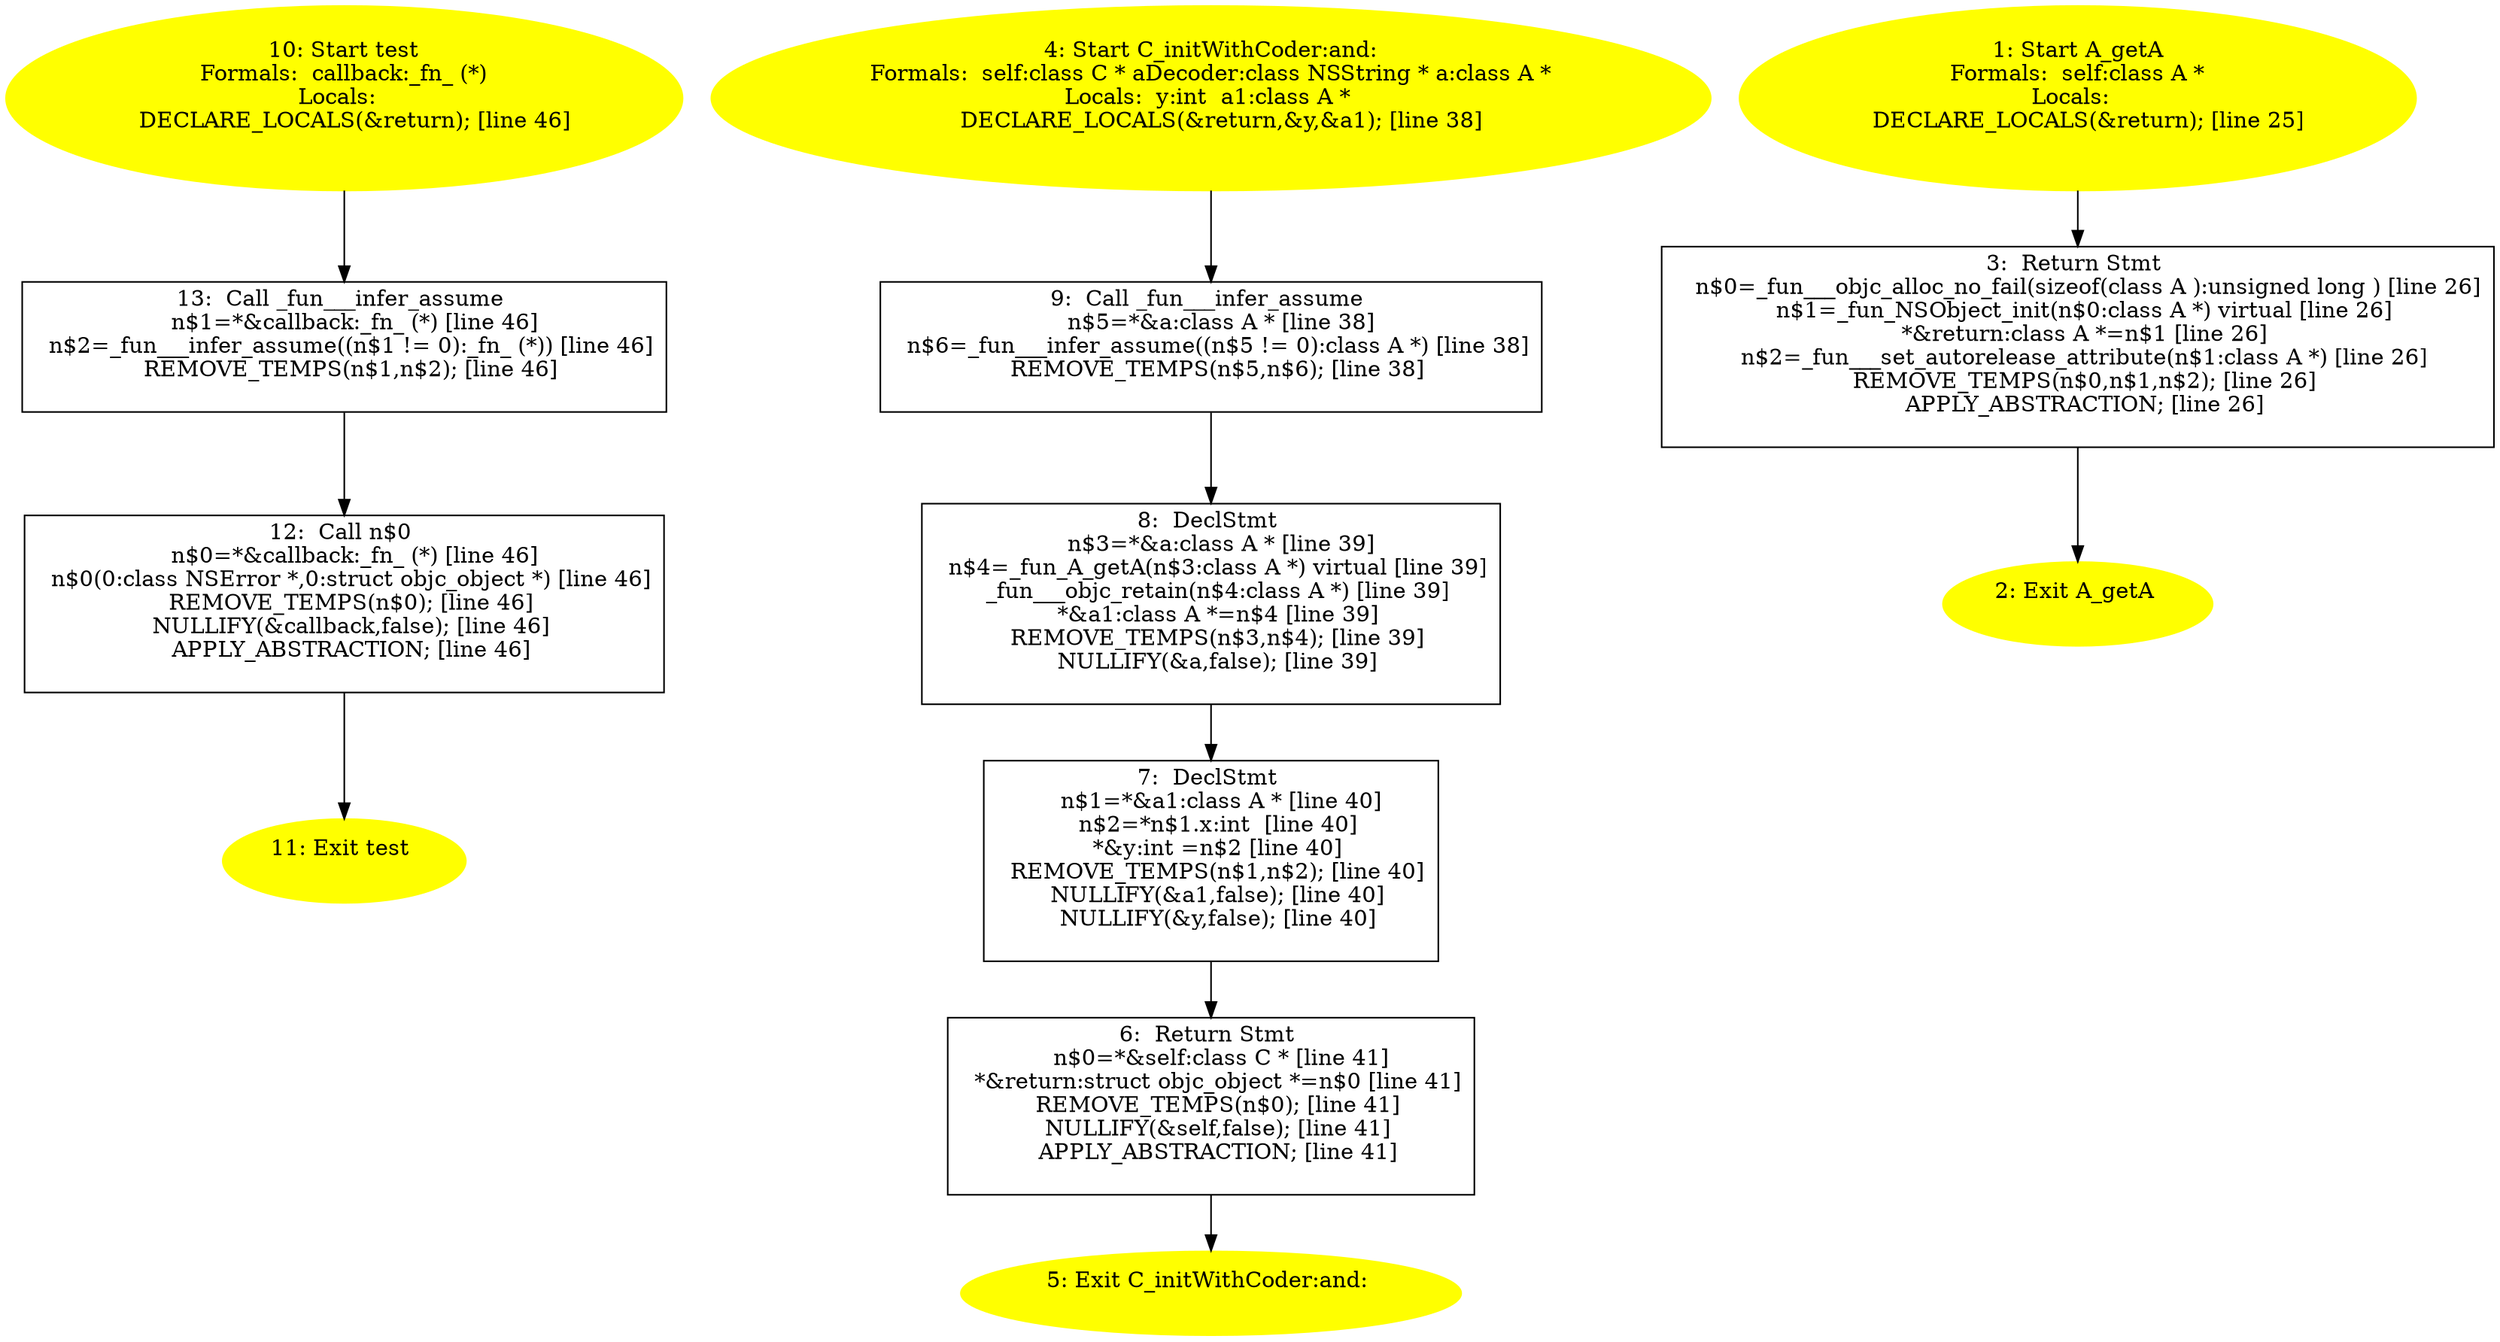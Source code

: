 digraph iCFG {
13 [label="13:  Call _fun___infer_assume \n   n$1=*&callback:_fn_ (*) [line 46]\n  n$2=_fun___infer_assume((n$1 != 0):_fn_ (*)) [line 46]\n  REMOVE_TEMPS(n$1,n$2); [line 46]\n " shape="box"]
	

	 13 -> 12 ;
12 [label="12:  Call n$0 \n   n$0=*&callback:_fn_ (*) [line 46]\n  n$0(0:class NSError *,0:struct objc_object *) [line 46]\n  REMOVE_TEMPS(n$0); [line 46]\n  NULLIFY(&callback,false); [line 46]\n  APPLY_ABSTRACTION; [line 46]\n " shape="box"]
	

	 12 -> 11 ;
11 [label="11: Exit test \n  " color=yellow style=filled]
	

10 [label="10: Start test\nFormals:  callback:_fn_ (*)\nLocals:  \n   DECLARE_LOCALS(&return); [line 46]\n " color=yellow style=filled]
	

	 10 -> 13 ;
9 [label="9:  Call _fun___infer_assume \n   n$5=*&a:class A * [line 38]\n  n$6=_fun___infer_assume((n$5 != 0):class A *) [line 38]\n  REMOVE_TEMPS(n$5,n$6); [line 38]\n " shape="box"]
	

	 9 -> 8 ;
8 [label="8:  DeclStmt \n   n$3=*&a:class A * [line 39]\n  n$4=_fun_A_getA(n$3:class A *) virtual [line 39]\n  _fun___objc_retain(n$4:class A *) [line 39]\n  *&a1:class A *=n$4 [line 39]\n  REMOVE_TEMPS(n$3,n$4); [line 39]\n  NULLIFY(&a,false); [line 39]\n " shape="box"]
	

	 8 -> 7 ;
7 [label="7:  DeclStmt \n   n$1=*&a1:class A * [line 40]\n  n$2=*n$1.x:int  [line 40]\n  *&y:int =n$2 [line 40]\n  REMOVE_TEMPS(n$1,n$2); [line 40]\n  NULLIFY(&a1,false); [line 40]\n  NULLIFY(&y,false); [line 40]\n " shape="box"]
	

	 7 -> 6 ;
6 [label="6:  Return Stmt \n   n$0=*&self:class C * [line 41]\n  *&return:struct objc_object *=n$0 [line 41]\n  REMOVE_TEMPS(n$0); [line 41]\n  NULLIFY(&self,false); [line 41]\n  APPLY_ABSTRACTION; [line 41]\n " shape="box"]
	

	 6 -> 5 ;
5 [label="5: Exit C_initWithCoder:and: \n  " color=yellow style=filled]
	

4 [label="4: Start C_initWithCoder:and:\nFormals:  self:class C * aDecoder:class NSString * a:class A *\nLocals:  y:int  a1:class A * \n   DECLARE_LOCALS(&return,&y,&a1); [line 38]\n " color=yellow style=filled]
	

	 4 -> 9 ;
3 [label="3:  Return Stmt \n   n$0=_fun___objc_alloc_no_fail(sizeof(class A ):unsigned long ) [line 26]\n  n$1=_fun_NSObject_init(n$0:class A *) virtual [line 26]\n  *&return:class A *=n$1 [line 26]\n  n$2=_fun___set_autorelease_attribute(n$1:class A *) [line 26]\n  REMOVE_TEMPS(n$0,n$1,n$2); [line 26]\n  APPLY_ABSTRACTION; [line 26]\n " shape="box"]
	

	 3 -> 2 ;
2 [label="2: Exit A_getA \n  " color=yellow style=filled]
	

1 [label="1: Start A_getA\nFormals:  self:class A *\nLocals:  \n   DECLARE_LOCALS(&return); [line 25]\n " color=yellow style=filled]
	

	 1 -> 3 ;
}
